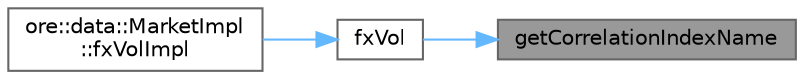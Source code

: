 digraph "getCorrelationIndexName"
{
 // INTERACTIVE_SVG=YES
 // LATEX_PDF_SIZE
  bgcolor="transparent";
  edge [fontname=Helvetica,fontsize=10,labelfontname=Helvetica,labelfontsize=10];
  node [fontname=Helvetica,fontsize=10,shape=box,height=0.2,width=0.4];
  rankdir="RL";
  Node1 [label="getCorrelationIndexName",height=0.2,width=0.4,color="gray40", fillcolor="grey60", style="filled", fontcolor="black",tooltip=" "];
  Node1 -> Node2 [dir="back",color="steelblue1",style="solid"];
  Node2 [label="fxVol",height=0.2,width=0.4,color="grey40", fillcolor="white", style="filled",URL="$classore_1_1data_1_1_market.html#a5b97563fda6d29885fa5b3e8931bc6d4",tooltip=" "];
  Node2 -> Node3 [dir="back",color="steelblue1",style="solid"];
  Node3 [label="ore::data::MarketImpl\l::fxVolImpl",height=0.2,width=0.4,color="grey40", fillcolor="white", style="filled",URL="$classore_1_1data_1_1_market_impl.html#a5216216380b983d0c4f0d0d8bf8f8e95",tooltip=" "];
}
